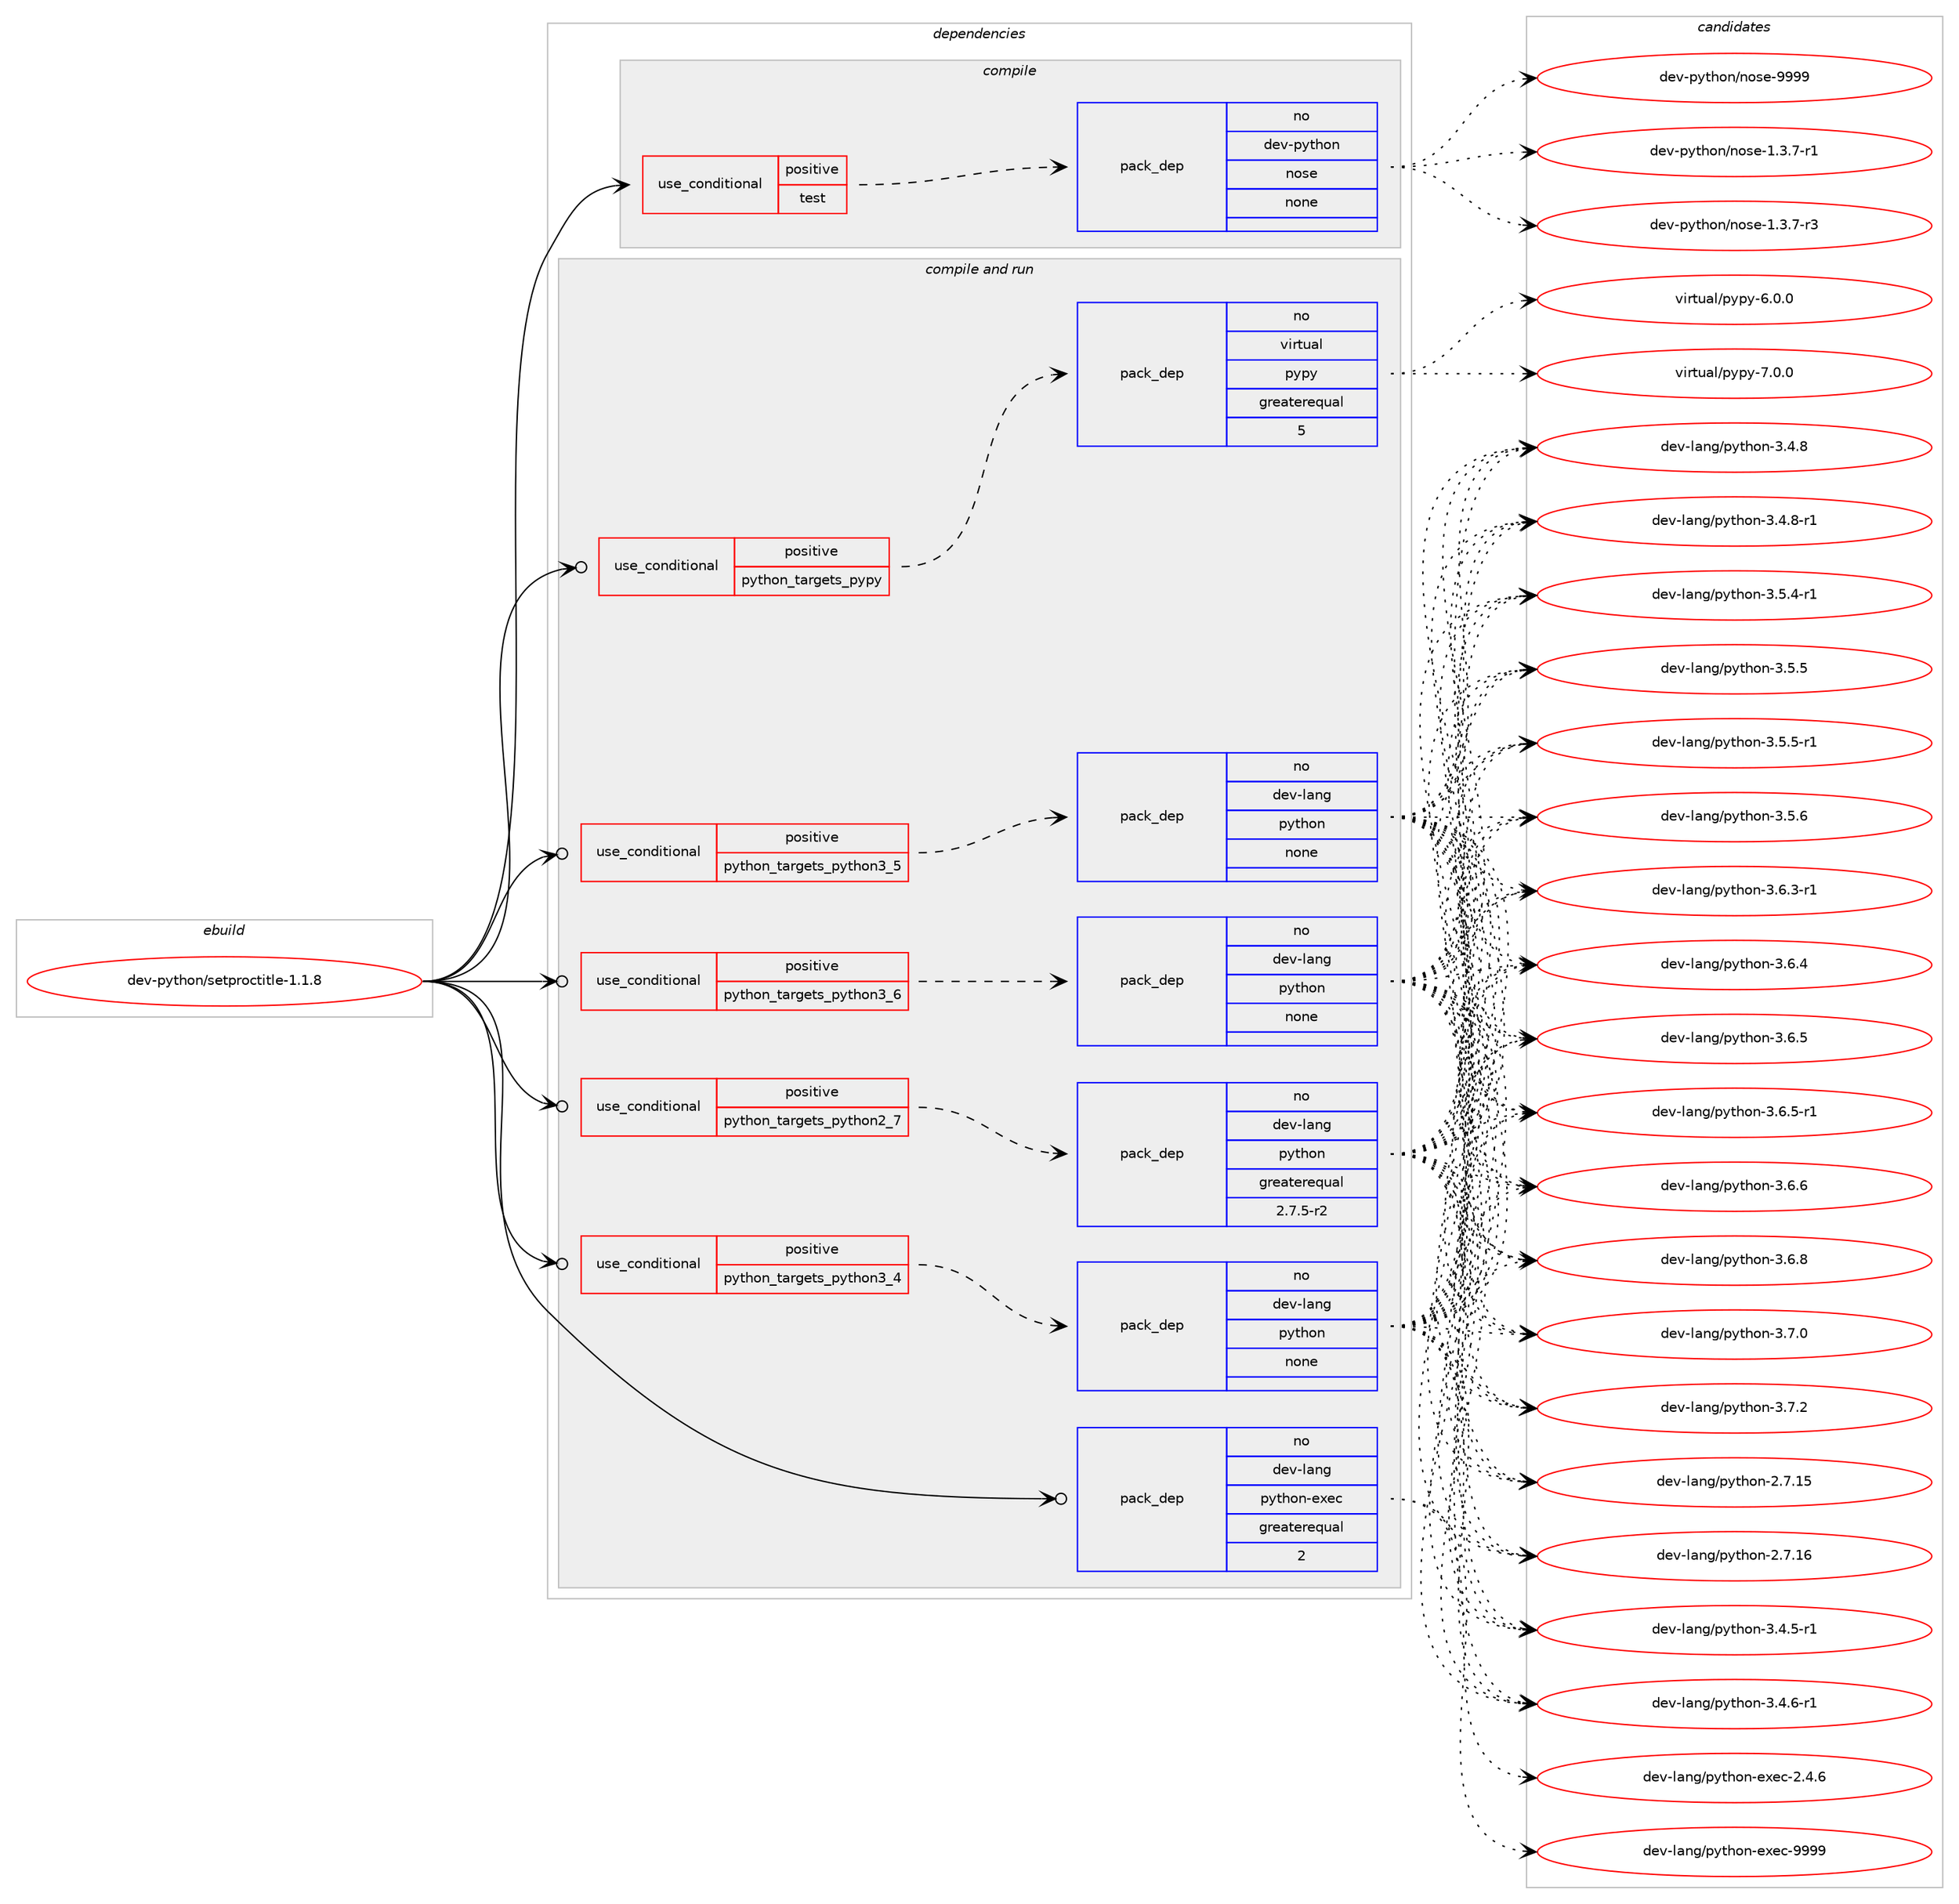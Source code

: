 digraph prolog {

# *************
# Graph options
# *************

newrank=true;
concentrate=true;
compound=true;
graph [rankdir=LR,fontname=Helvetica,fontsize=10,ranksep=1.5];#, ranksep=2.5, nodesep=0.2];
edge  [arrowhead=vee];
node  [fontname=Helvetica,fontsize=10];

# **********
# The ebuild
# **********

subgraph cluster_leftcol {
color=gray;
rank=same;
label=<<i>ebuild</i>>;
id [label="dev-python/setproctitle-1.1.8", color=red, width=4, href="../dev-python/setproctitle-1.1.8.svg"];
}

# ****************
# The dependencies
# ****************

subgraph cluster_midcol {
color=gray;
label=<<i>dependencies</i>>;
subgraph cluster_compile {
fillcolor="#eeeeee";
style=filled;
label=<<i>compile</i>>;
subgraph cond384421 {
dependency1440711 [label=<<TABLE BORDER="0" CELLBORDER="1" CELLSPACING="0" CELLPADDING="4"><TR><TD ROWSPAN="3" CELLPADDING="10">use_conditional</TD></TR><TR><TD>positive</TD></TR><TR><TD>test</TD></TR></TABLE>>, shape=none, color=red];
subgraph pack1032928 {
dependency1440712 [label=<<TABLE BORDER="0" CELLBORDER="1" CELLSPACING="0" CELLPADDING="4" WIDTH="220"><TR><TD ROWSPAN="6" CELLPADDING="30">pack_dep</TD></TR><TR><TD WIDTH="110">no</TD></TR><TR><TD>dev-python</TD></TR><TR><TD>nose</TD></TR><TR><TD>none</TD></TR><TR><TD></TD></TR></TABLE>>, shape=none, color=blue];
}
dependency1440711:e -> dependency1440712:w [weight=20,style="dashed",arrowhead="vee"];
}
id:e -> dependency1440711:w [weight=20,style="solid",arrowhead="vee"];
}
subgraph cluster_compileandrun {
fillcolor="#eeeeee";
style=filled;
label=<<i>compile and run</i>>;
subgraph cond384422 {
dependency1440713 [label=<<TABLE BORDER="0" CELLBORDER="1" CELLSPACING="0" CELLPADDING="4"><TR><TD ROWSPAN="3" CELLPADDING="10">use_conditional</TD></TR><TR><TD>positive</TD></TR><TR><TD>python_targets_pypy</TD></TR></TABLE>>, shape=none, color=red];
subgraph pack1032929 {
dependency1440714 [label=<<TABLE BORDER="0" CELLBORDER="1" CELLSPACING="0" CELLPADDING="4" WIDTH="220"><TR><TD ROWSPAN="6" CELLPADDING="30">pack_dep</TD></TR><TR><TD WIDTH="110">no</TD></TR><TR><TD>virtual</TD></TR><TR><TD>pypy</TD></TR><TR><TD>greaterequal</TD></TR><TR><TD>5</TD></TR></TABLE>>, shape=none, color=blue];
}
dependency1440713:e -> dependency1440714:w [weight=20,style="dashed",arrowhead="vee"];
}
id:e -> dependency1440713:w [weight=20,style="solid",arrowhead="odotvee"];
subgraph cond384423 {
dependency1440715 [label=<<TABLE BORDER="0" CELLBORDER="1" CELLSPACING="0" CELLPADDING="4"><TR><TD ROWSPAN="3" CELLPADDING="10">use_conditional</TD></TR><TR><TD>positive</TD></TR><TR><TD>python_targets_python2_7</TD></TR></TABLE>>, shape=none, color=red];
subgraph pack1032930 {
dependency1440716 [label=<<TABLE BORDER="0" CELLBORDER="1" CELLSPACING="0" CELLPADDING="4" WIDTH="220"><TR><TD ROWSPAN="6" CELLPADDING="30">pack_dep</TD></TR><TR><TD WIDTH="110">no</TD></TR><TR><TD>dev-lang</TD></TR><TR><TD>python</TD></TR><TR><TD>greaterequal</TD></TR><TR><TD>2.7.5-r2</TD></TR></TABLE>>, shape=none, color=blue];
}
dependency1440715:e -> dependency1440716:w [weight=20,style="dashed",arrowhead="vee"];
}
id:e -> dependency1440715:w [weight=20,style="solid",arrowhead="odotvee"];
subgraph cond384424 {
dependency1440717 [label=<<TABLE BORDER="0" CELLBORDER="1" CELLSPACING="0" CELLPADDING="4"><TR><TD ROWSPAN="3" CELLPADDING="10">use_conditional</TD></TR><TR><TD>positive</TD></TR><TR><TD>python_targets_python3_4</TD></TR></TABLE>>, shape=none, color=red];
subgraph pack1032931 {
dependency1440718 [label=<<TABLE BORDER="0" CELLBORDER="1" CELLSPACING="0" CELLPADDING="4" WIDTH="220"><TR><TD ROWSPAN="6" CELLPADDING="30">pack_dep</TD></TR><TR><TD WIDTH="110">no</TD></TR><TR><TD>dev-lang</TD></TR><TR><TD>python</TD></TR><TR><TD>none</TD></TR><TR><TD></TD></TR></TABLE>>, shape=none, color=blue];
}
dependency1440717:e -> dependency1440718:w [weight=20,style="dashed",arrowhead="vee"];
}
id:e -> dependency1440717:w [weight=20,style="solid",arrowhead="odotvee"];
subgraph cond384425 {
dependency1440719 [label=<<TABLE BORDER="0" CELLBORDER="1" CELLSPACING="0" CELLPADDING="4"><TR><TD ROWSPAN="3" CELLPADDING="10">use_conditional</TD></TR><TR><TD>positive</TD></TR><TR><TD>python_targets_python3_5</TD></TR></TABLE>>, shape=none, color=red];
subgraph pack1032932 {
dependency1440720 [label=<<TABLE BORDER="0" CELLBORDER="1" CELLSPACING="0" CELLPADDING="4" WIDTH="220"><TR><TD ROWSPAN="6" CELLPADDING="30">pack_dep</TD></TR><TR><TD WIDTH="110">no</TD></TR><TR><TD>dev-lang</TD></TR><TR><TD>python</TD></TR><TR><TD>none</TD></TR><TR><TD></TD></TR></TABLE>>, shape=none, color=blue];
}
dependency1440719:e -> dependency1440720:w [weight=20,style="dashed",arrowhead="vee"];
}
id:e -> dependency1440719:w [weight=20,style="solid",arrowhead="odotvee"];
subgraph cond384426 {
dependency1440721 [label=<<TABLE BORDER="0" CELLBORDER="1" CELLSPACING="0" CELLPADDING="4"><TR><TD ROWSPAN="3" CELLPADDING="10">use_conditional</TD></TR><TR><TD>positive</TD></TR><TR><TD>python_targets_python3_6</TD></TR></TABLE>>, shape=none, color=red];
subgraph pack1032933 {
dependency1440722 [label=<<TABLE BORDER="0" CELLBORDER="1" CELLSPACING="0" CELLPADDING="4" WIDTH="220"><TR><TD ROWSPAN="6" CELLPADDING="30">pack_dep</TD></TR><TR><TD WIDTH="110">no</TD></TR><TR><TD>dev-lang</TD></TR><TR><TD>python</TD></TR><TR><TD>none</TD></TR><TR><TD></TD></TR></TABLE>>, shape=none, color=blue];
}
dependency1440721:e -> dependency1440722:w [weight=20,style="dashed",arrowhead="vee"];
}
id:e -> dependency1440721:w [weight=20,style="solid",arrowhead="odotvee"];
subgraph pack1032934 {
dependency1440723 [label=<<TABLE BORDER="0" CELLBORDER="1" CELLSPACING="0" CELLPADDING="4" WIDTH="220"><TR><TD ROWSPAN="6" CELLPADDING="30">pack_dep</TD></TR><TR><TD WIDTH="110">no</TD></TR><TR><TD>dev-lang</TD></TR><TR><TD>python-exec</TD></TR><TR><TD>greaterequal</TD></TR><TR><TD>2</TD></TR></TABLE>>, shape=none, color=blue];
}
id:e -> dependency1440723:w [weight=20,style="solid",arrowhead="odotvee"];
}
subgraph cluster_run {
fillcolor="#eeeeee";
style=filled;
label=<<i>run</i>>;
}
}

# **************
# The candidates
# **************

subgraph cluster_choices {
rank=same;
color=gray;
label=<<i>candidates</i>>;

subgraph choice1032928 {
color=black;
nodesep=1;
choice10010111845112121116104111110471101111151014549465146554511449 [label="dev-python/nose-1.3.7-r1", color=red, width=4,href="../dev-python/nose-1.3.7-r1.svg"];
choice10010111845112121116104111110471101111151014549465146554511451 [label="dev-python/nose-1.3.7-r3", color=red, width=4,href="../dev-python/nose-1.3.7-r3.svg"];
choice10010111845112121116104111110471101111151014557575757 [label="dev-python/nose-9999", color=red, width=4,href="../dev-python/nose-9999.svg"];
dependency1440712:e -> choice10010111845112121116104111110471101111151014549465146554511449:w [style=dotted,weight="100"];
dependency1440712:e -> choice10010111845112121116104111110471101111151014549465146554511451:w [style=dotted,weight="100"];
dependency1440712:e -> choice10010111845112121116104111110471101111151014557575757:w [style=dotted,weight="100"];
}
subgraph choice1032929 {
color=black;
nodesep=1;
choice1181051141161179710847112121112121455446484648 [label="virtual/pypy-6.0.0", color=red, width=4,href="../virtual/pypy-6.0.0.svg"];
choice1181051141161179710847112121112121455546484648 [label="virtual/pypy-7.0.0", color=red, width=4,href="../virtual/pypy-7.0.0.svg"];
dependency1440714:e -> choice1181051141161179710847112121112121455446484648:w [style=dotted,weight="100"];
dependency1440714:e -> choice1181051141161179710847112121112121455546484648:w [style=dotted,weight="100"];
}
subgraph choice1032930 {
color=black;
nodesep=1;
choice10010111845108971101034711212111610411111045504655464953 [label="dev-lang/python-2.7.15", color=red, width=4,href="../dev-lang/python-2.7.15.svg"];
choice10010111845108971101034711212111610411111045504655464954 [label="dev-lang/python-2.7.16", color=red, width=4,href="../dev-lang/python-2.7.16.svg"];
choice1001011184510897110103471121211161041111104551465246534511449 [label="dev-lang/python-3.4.5-r1", color=red, width=4,href="../dev-lang/python-3.4.5-r1.svg"];
choice1001011184510897110103471121211161041111104551465246544511449 [label="dev-lang/python-3.4.6-r1", color=red, width=4,href="../dev-lang/python-3.4.6-r1.svg"];
choice100101118451089711010347112121116104111110455146524656 [label="dev-lang/python-3.4.8", color=red, width=4,href="../dev-lang/python-3.4.8.svg"];
choice1001011184510897110103471121211161041111104551465246564511449 [label="dev-lang/python-3.4.8-r1", color=red, width=4,href="../dev-lang/python-3.4.8-r1.svg"];
choice1001011184510897110103471121211161041111104551465346524511449 [label="dev-lang/python-3.5.4-r1", color=red, width=4,href="../dev-lang/python-3.5.4-r1.svg"];
choice100101118451089711010347112121116104111110455146534653 [label="dev-lang/python-3.5.5", color=red, width=4,href="../dev-lang/python-3.5.5.svg"];
choice1001011184510897110103471121211161041111104551465346534511449 [label="dev-lang/python-3.5.5-r1", color=red, width=4,href="../dev-lang/python-3.5.5-r1.svg"];
choice100101118451089711010347112121116104111110455146534654 [label="dev-lang/python-3.5.6", color=red, width=4,href="../dev-lang/python-3.5.6.svg"];
choice1001011184510897110103471121211161041111104551465446514511449 [label="dev-lang/python-3.6.3-r1", color=red, width=4,href="../dev-lang/python-3.6.3-r1.svg"];
choice100101118451089711010347112121116104111110455146544652 [label="dev-lang/python-3.6.4", color=red, width=4,href="../dev-lang/python-3.6.4.svg"];
choice100101118451089711010347112121116104111110455146544653 [label="dev-lang/python-3.6.5", color=red, width=4,href="../dev-lang/python-3.6.5.svg"];
choice1001011184510897110103471121211161041111104551465446534511449 [label="dev-lang/python-3.6.5-r1", color=red, width=4,href="../dev-lang/python-3.6.5-r1.svg"];
choice100101118451089711010347112121116104111110455146544654 [label="dev-lang/python-3.6.6", color=red, width=4,href="../dev-lang/python-3.6.6.svg"];
choice100101118451089711010347112121116104111110455146544656 [label="dev-lang/python-3.6.8", color=red, width=4,href="../dev-lang/python-3.6.8.svg"];
choice100101118451089711010347112121116104111110455146554648 [label="dev-lang/python-3.7.0", color=red, width=4,href="../dev-lang/python-3.7.0.svg"];
choice100101118451089711010347112121116104111110455146554650 [label="dev-lang/python-3.7.2", color=red, width=4,href="../dev-lang/python-3.7.2.svg"];
dependency1440716:e -> choice10010111845108971101034711212111610411111045504655464953:w [style=dotted,weight="100"];
dependency1440716:e -> choice10010111845108971101034711212111610411111045504655464954:w [style=dotted,weight="100"];
dependency1440716:e -> choice1001011184510897110103471121211161041111104551465246534511449:w [style=dotted,weight="100"];
dependency1440716:e -> choice1001011184510897110103471121211161041111104551465246544511449:w [style=dotted,weight="100"];
dependency1440716:e -> choice100101118451089711010347112121116104111110455146524656:w [style=dotted,weight="100"];
dependency1440716:e -> choice1001011184510897110103471121211161041111104551465246564511449:w [style=dotted,weight="100"];
dependency1440716:e -> choice1001011184510897110103471121211161041111104551465346524511449:w [style=dotted,weight="100"];
dependency1440716:e -> choice100101118451089711010347112121116104111110455146534653:w [style=dotted,weight="100"];
dependency1440716:e -> choice1001011184510897110103471121211161041111104551465346534511449:w [style=dotted,weight="100"];
dependency1440716:e -> choice100101118451089711010347112121116104111110455146534654:w [style=dotted,weight="100"];
dependency1440716:e -> choice1001011184510897110103471121211161041111104551465446514511449:w [style=dotted,weight="100"];
dependency1440716:e -> choice100101118451089711010347112121116104111110455146544652:w [style=dotted,weight="100"];
dependency1440716:e -> choice100101118451089711010347112121116104111110455146544653:w [style=dotted,weight="100"];
dependency1440716:e -> choice1001011184510897110103471121211161041111104551465446534511449:w [style=dotted,weight="100"];
dependency1440716:e -> choice100101118451089711010347112121116104111110455146544654:w [style=dotted,weight="100"];
dependency1440716:e -> choice100101118451089711010347112121116104111110455146544656:w [style=dotted,weight="100"];
dependency1440716:e -> choice100101118451089711010347112121116104111110455146554648:w [style=dotted,weight="100"];
dependency1440716:e -> choice100101118451089711010347112121116104111110455146554650:w [style=dotted,weight="100"];
}
subgraph choice1032931 {
color=black;
nodesep=1;
choice10010111845108971101034711212111610411111045504655464953 [label="dev-lang/python-2.7.15", color=red, width=4,href="../dev-lang/python-2.7.15.svg"];
choice10010111845108971101034711212111610411111045504655464954 [label="dev-lang/python-2.7.16", color=red, width=4,href="../dev-lang/python-2.7.16.svg"];
choice1001011184510897110103471121211161041111104551465246534511449 [label="dev-lang/python-3.4.5-r1", color=red, width=4,href="../dev-lang/python-3.4.5-r1.svg"];
choice1001011184510897110103471121211161041111104551465246544511449 [label="dev-lang/python-3.4.6-r1", color=red, width=4,href="../dev-lang/python-3.4.6-r1.svg"];
choice100101118451089711010347112121116104111110455146524656 [label="dev-lang/python-3.4.8", color=red, width=4,href="../dev-lang/python-3.4.8.svg"];
choice1001011184510897110103471121211161041111104551465246564511449 [label="dev-lang/python-3.4.8-r1", color=red, width=4,href="../dev-lang/python-3.4.8-r1.svg"];
choice1001011184510897110103471121211161041111104551465346524511449 [label="dev-lang/python-3.5.4-r1", color=red, width=4,href="../dev-lang/python-3.5.4-r1.svg"];
choice100101118451089711010347112121116104111110455146534653 [label="dev-lang/python-3.5.5", color=red, width=4,href="../dev-lang/python-3.5.5.svg"];
choice1001011184510897110103471121211161041111104551465346534511449 [label="dev-lang/python-3.5.5-r1", color=red, width=4,href="../dev-lang/python-3.5.5-r1.svg"];
choice100101118451089711010347112121116104111110455146534654 [label="dev-lang/python-3.5.6", color=red, width=4,href="../dev-lang/python-3.5.6.svg"];
choice1001011184510897110103471121211161041111104551465446514511449 [label="dev-lang/python-3.6.3-r1", color=red, width=4,href="../dev-lang/python-3.6.3-r1.svg"];
choice100101118451089711010347112121116104111110455146544652 [label="dev-lang/python-3.6.4", color=red, width=4,href="../dev-lang/python-3.6.4.svg"];
choice100101118451089711010347112121116104111110455146544653 [label="dev-lang/python-3.6.5", color=red, width=4,href="../dev-lang/python-3.6.5.svg"];
choice1001011184510897110103471121211161041111104551465446534511449 [label="dev-lang/python-3.6.5-r1", color=red, width=4,href="../dev-lang/python-3.6.5-r1.svg"];
choice100101118451089711010347112121116104111110455146544654 [label="dev-lang/python-3.6.6", color=red, width=4,href="../dev-lang/python-3.6.6.svg"];
choice100101118451089711010347112121116104111110455146544656 [label="dev-lang/python-3.6.8", color=red, width=4,href="../dev-lang/python-3.6.8.svg"];
choice100101118451089711010347112121116104111110455146554648 [label="dev-lang/python-3.7.0", color=red, width=4,href="../dev-lang/python-3.7.0.svg"];
choice100101118451089711010347112121116104111110455146554650 [label="dev-lang/python-3.7.2", color=red, width=4,href="../dev-lang/python-3.7.2.svg"];
dependency1440718:e -> choice10010111845108971101034711212111610411111045504655464953:w [style=dotted,weight="100"];
dependency1440718:e -> choice10010111845108971101034711212111610411111045504655464954:w [style=dotted,weight="100"];
dependency1440718:e -> choice1001011184510897110103471121211161041111104551465246534511449:w [style=dotted,weight="100"];
dependency1440718:e -> choice1001011184510897110103471121211161041111104551465246544511449:w [style=dotted,weight="100"];
dependency1440718:e -> choice100101118451089711010347112121116104111110455146524656:w [style=dotted,weight="100"];
dependency1440718:e -> choice1001011184510897110103471121211161041111104551465246564511449:w [style=dotted,weight="100"];
dependency1440718:e -> choice1001011184510897110103471121211161041111104551465346524511449:w [style=dotted,weight="100"];
dependency1440718:e -> choice100101118451089711010347112121116104111110455146534653:w [style=dotted,weight="100"];
dependency1440718:e -> choice1001011184510897110103471121211161041111104551465346534511449:w [style=dotted,weight="100"];
dependency1440718:e -> choice100101118451089711010347112121116104111110455146534654:w [style=dotted,weight="100"];
dependency1440718:e -> choice1001011184510897110103471121211161041111104551465446514511449:w [style=dotted,weight="100"];
dependency1440718:e -> choice100101118451089711010347112121116104111110455146544652:w [style=dotted,weight="100"];
dependency1440718:e -> choice100101118451089711010347112121116104111110455146544653:w [style=dotted,weight="100"];
dependency1440718:e -> choice1001011184510897110103471121211161041111104551465446534511449:w [style=dotted,weight="100"];
dependency1440718:e -> choice100101118451089711010347112121116104111110455146544654:w [style=dotted,weight="100"];
dependency1440718:e -> choice100101118451089711010347112121116104111110455146544656:w [style=dotted,weight="100"];
dependency1440718:e -> choice100101118451089711010347112121116104111110455146554648:w [style=dotted,weight="100"];
dependency1440718:e -> choice100101118451089711010347112121116104111110455146554650:w [style=dotted,weight="100"];
}
subgraph choice1032932 {
color=black;
nodesep=1;
choice10010111845108971101034711212111610411111045504655464953 [label="dev-lang/python-2.7.15", color=red, width=4,href="../dev-lang/python-2.7.15.svg"];
choice10010111845108971101034711212111610411111045504655464954 [label="dev-lang/python-2.7.16", color=red, width=4,href="../dev-lang/python-2.7.16.svg"];
choice1001011184510897110103471121211161041111104551465246534511449 [label="dev-lang/python-3.4.5-r1", color=red, width=4,href="../dev-lang/python-3.4.5-r1.svg"];
choice1001011184510897110103471121211161041111104551465246544511449 [label="dev-lang/python-3.4.6-r1", color=red, width=4,href="../dev-lang/python-3.4.6-r1.svg"];
choice100101118451089711010347112121116104111110455146524656 [label="dev-lang/python-3.4.8", color=red, width=4,href="../dev-lang/python-3.4.8.svg"];
choice1001011184510897110103471121211161041111104551465246564511449 [label="dev-lang/python-3.4.8-r1", color=red, width=4,href="../dev-lang/python-3.4.8-r1.svg"];
choice1001011184510897110103471121211161041111104551465346524511449 [label="dev-lang/python-3.5.4-r1", color=red, width=4,href="../dev-lang/python-3.5.4-r1.svg"];
choice100101118451089711010347112121116104111110455146534653 [label="dev-lang/python-3.5.5", color=red, width=4,href="../dev-lang/python-3.5.5.svg"];
choice1001011184510897110103471121211161041111104551465346534511449 [label="dev-lang/python-3.5.5-r1", color=red, width=4,href="../dev-lang/python-3.5.5-r1.svg"];
choice100101118451089711010347112121116104111110455146534654 [label="dev-lang/python-3.5.6", color=red, width=4,href="../dev-lang/python-3.5.6.svg"];
choice1001011184510897110103471121211161041111104551465446514511449 [label="dev-lang/python-3.6.3-r1", color=red, width=4,href="../dev-lang/python-3.6.3-r1.svg"];
choice100101118451089711010347112121116104111110455146544652 [label="dev-lang/python-3.6.4", color=red, width=4,href="../dev-lang/python-3.6.4.svg"];
choice100101118451089711010347112121116104111110455146544653 [label="dev-lang/python-3.6.5", color=red, width=4,href="../dev-lang/python-3.6.5.svg"];
choice1001011184510897110103471121211161041111104551465446534511449 [label="dev-lang/python-3.6.5-r1", color=red, width=4,href="../dev-lang/python-3.6.5-r1.svg"];
choice100101118451089711010347112121116104111110455146544654 [label="dev-lang/python-3.6.6", color=red, width=4,href="../dev-lang/python-3.6.6.svg"];
choice100101118451089711010347112121116104111110455146544656 [label="dev-lang/python-3.6.8", color=red, width=4,href="../dev-lang/python-3.6.8.svg"];
choice100101118451089711010347112121116104111110455146554648 [label="dev-lang/python-3.7.0", color=red, width=4,href="../dev-lang/python-3.7.0.svg"];
choice100101118451089711010347112121116104111110455146554650 [label="dev-lang/python-3.7.2", color=red, width=4,href="../dev-lang/python-3.7.2.svg"];
dependency1440720:e -> choice10010111845108971101034711212111610411111045504655464953:w [style=dotted,weight="100"];
dependency1440720:e -> choice10010111845108971101034711212111610411111045504655464954:w [style=dotted,weight="100"];
dependency1440720:e -> choice1001011184510897110103471121211161041111104551465246534511449:w [style=dotted,weight="100"];
dependency1440720:e -> choice1001011184510897110103471121211161041111104551465246544511449:w [style=dotted,weight="100"];
dependency1440720:e -> choice100101118451089711010347112121116104111110455146524656:w [style=dotted,weight="100"];
dependency1440720:e -> choice1001011184510897110103471121211161041111104551465246564511449:w [style=dotted,weight="100"];
dependency1440720:e -> choice1001011184510897110103471121211161041111104551465346524511449:w [style=dotted,weight="100"];
dependency1440720:e -> choice100101118451089711010347112121116104111110455146534653:w [style=dotted,weight="100"];
dependency1440720:e -> choice1001011184510897110103471121211161041111104551465346534511449:w [style=dotted,weight="100"];
dependency1440720:e -> choice100101118451089711010347112121116104111110455146534654:w [style=dotted,weight="100"];
dependency1440720:e -> choice1001011184510897110103471121211161041111104551465446514511449:w [style=dotted,weight="100"];
dependency1440720:e -> choice100101118451089711010347112121116104111110455146544652:w [style=dotted,weight="100"];
dependency1440720:e -> choice100101118451089711010347112121116104111110455146544653:w [style=dotted,weight="100"];
dependency1440720:e -> choice1001011184510897110103471121211161041111104551465446534511449:w [style=dotted,weight="100"];
dependency1440720:e -> choice100101118451089711010347112121116104111110455146544654:w [style=dotted,weight="100"];
dependency1440720:e -> choice100101118451089711010347112121116104111110455146544656:w [style=dotted,weight="100"];
dependency1440720:e -> choice100101118451089711010347112121116104111110455146554648:w [style=dotted,weight="100"];
dependency1440720:e -> choice100101118451089711010347112121116104111110455146554650:w [style=dotted,weight="100"];
}
subgraph choice1032933 {
color=black;
nodesep=1;
choice10010111845108971101034711212111610411111045504655464953 [label="dev-lang/python-2.7.15", color=red, width=4,href="../dev-lang/python-2.7.15.svg"];
choice10010111845108971101034711212111610411111045504655464954 [label="dev-lang/python-2.7.16", color=red, width=4,href="../dev-lang/python-2.7.16.svg"];
choice1001011184510897110103471121211161041111104551465246534511449 [label="dev-lang/python-3.4.5-r1", color=red, width=4,href="../dev-lang/python-3.4.5-r1.svg"];
choice1001011184510897110103471121211161041111104551465246544511449 [label="dev-lang/python-3.4.6-r1", color=red, width=4,href="../dev-lang/python-3.4.6-r1.svg"];
choice100101118451089711010347112121116104111110455146524656 [label="dev-lang/python-3.4.8", color=red, width=4,href="../dev-lang/python-3.4.8.svg"];
choice1001011184510897110103471121211161041111104551465246564511449 [label="dev-lang/python-3.4.8-r1", color=red, width=4,href="../dev-lang/python-3.4.8-r1.svg"];
choice1001011184510897110103471121211161041111104551465346524511449 [label="dev-lang/python-3.5.4-r1", color=red, width=4,href="../dev-lang/python-3.5.4-r1.svg"];
choice100101118451089711010347112121116104111110455146534653 [label="dev-lang/python-3.5.5", color=red, width=4,href="../dev-lang/python-3.5.5.svg"];
choice1001011184510897110103471121211161041111104551465346534511449 [label="dev-lang/python-3.5.5-r1", color=red, width=4,href="../dev-lang/python-3.5.5-r1.svg"];
choice100101118451089711010347112121116104111110455146534654 [label="dev-lang/python-3.5.6", color=red, width=4,href="../dev-lang/python-3.5.6.svg"];
choice1001011184510897110103471121211161041111104551465446514511449 [label="dev-lang/python-3.6.3-r1", color=red, width=4,href="../dev-lang/python-3.6.3-r1.svg"];
choice100101118451089711010347112121116104111110455146544652 [label="dev-lang/python-3.6.4", color=red, width=4,href="../dev-lang/python-3.6.4.svg"];
choice100101118451089711010347112121116104111110455146544653 [label="dev-lang/python-3.6.5", color=red, width=4,href="../dev-lang/python-3.6.5.svg"];
choice1001011184510897110103471121211161041111104551465446534511449 [label="dev-lang/python-3.6.5-r1", color=red, width=4,href="../dev-lang/python-3.6.5-r1.svg"];
choice100101118451089711010347112121116104111110455146544654 [label="dev-lang/python-3.6.6", color=red, width=4,href="../dev-lang/python-3.6.6.svg"];
choice100101118451089711010347112121116104111110455146544656 [label="dev-lang/python-3.6.8", color=red, width=4,href="../dev-lang/python-3.6.8.svg"];
choice100101118451089711010347112121116104111110455146554648 [label="dev-lang/python-3.7.0", color=red, width=4,href="../dev-lang/python-3.7.0.svg"];
choice100101118451089711010347112121116104111110455146554650 [label="dev-lang/python-3.7.2", color=red, width=4,href="../dev-lang/python-3.7.2.svg"];
dependency1440722:e -> choice10010111845108971101034711212111610411111045504655464953:w [style=dotted,weight="100"];
dependency1440722:e -> choice10010111845108971101034711212111610411111045504655464954:w [style=dotted,weight="100"];
dependency1440722:e -> choice1001011184510897110103471121211161041111104551465246534511449:w [style=dotted,weight="100"];
dependency1440722:e -> choice1001011184510897110103471121211161041111104551465246544511449:w [style=dotted,weight="100"];
dependency1440722:e -> choice100101118451089711010347112121116104111110455146524656:w [style=dotted,weight="100"];
dependency1440722:e -> choice1001011184510897110103471121211161041111104551465246564511449:w [style=dotted,weight="100"];
dependency1440722:e -> choice1001011184510897110103471121211161041111104551465346524511449:w [style=dotted,weight="100"];
dependency1440722:e -> choice100101118451089711010347112121116104111110455146534653:w [style=dotted,weight="100"];
dependency1440722:e -> choice1001011184510897110103471121211161041111104551465346534511449:w [style=dotted,weight="100"];
dependency1440722:e -> choice100101118451089711010347112121116104111110455146534654:w [style=dotted,weight="100"];
dependency1440722:e -> choice1001011184510897110103471121211161041111104551465446514511449:w [style=dotted,weight="100"];
dependency1440722:e -> choice100101118451089711010347112121116104111110455146544652:w [style=dotted,weight="100"];
dependency1440722:e -> choice100101118451089711010347112121116104111110455146544653:w [style=dotted,weight="100"];
dependency1440722:e -> choice1001011184510897110103471121211161041111104551465446534511449:w [style=dotted,weight="100"];
dependency1440722:e -> choice100101118451089711010347112121116104111110455146544654:w [style=dotted,weight="100"];
dependency1440722:e -> choice100101118451089711010347112121116104111110455146544656:w [style=dotted,weight="100"];
dependency1440722:e -> choice100101118451089711010347112121116104111110455146554648:w [style=dotted,weight="100"];
dependency1440722:e -> choice100101118451089711010347112121116104111110455146554650:w [style=dotted,weight="100"];
}
subgraph choice1032934 {
color=black;
nodesep=1;
choice1001011184510897110103471121211161041111104510112010199455046524654 [label="dev-lang/python-exec-2.4.6", color=red, width=4,href="../dev-lang/python-exec-2.4.6.svg"];
choice10010111845108971101034711212111610411111045101120101994557575757 [label="dev-lang/python-exec-9999", color=red, width=4,href="../dev-lang/python-exec-9999.svg"];
dependency1440723:e -> choice1001011184510897110103471121211161041111104510112010199455046524654:w [style=dotted,weight="100"];
dependency1440723:e -> choice10010111845108971101034711212111610411111045101120101994557575757:w [style=dotted,weight="100"];
}
}

}
